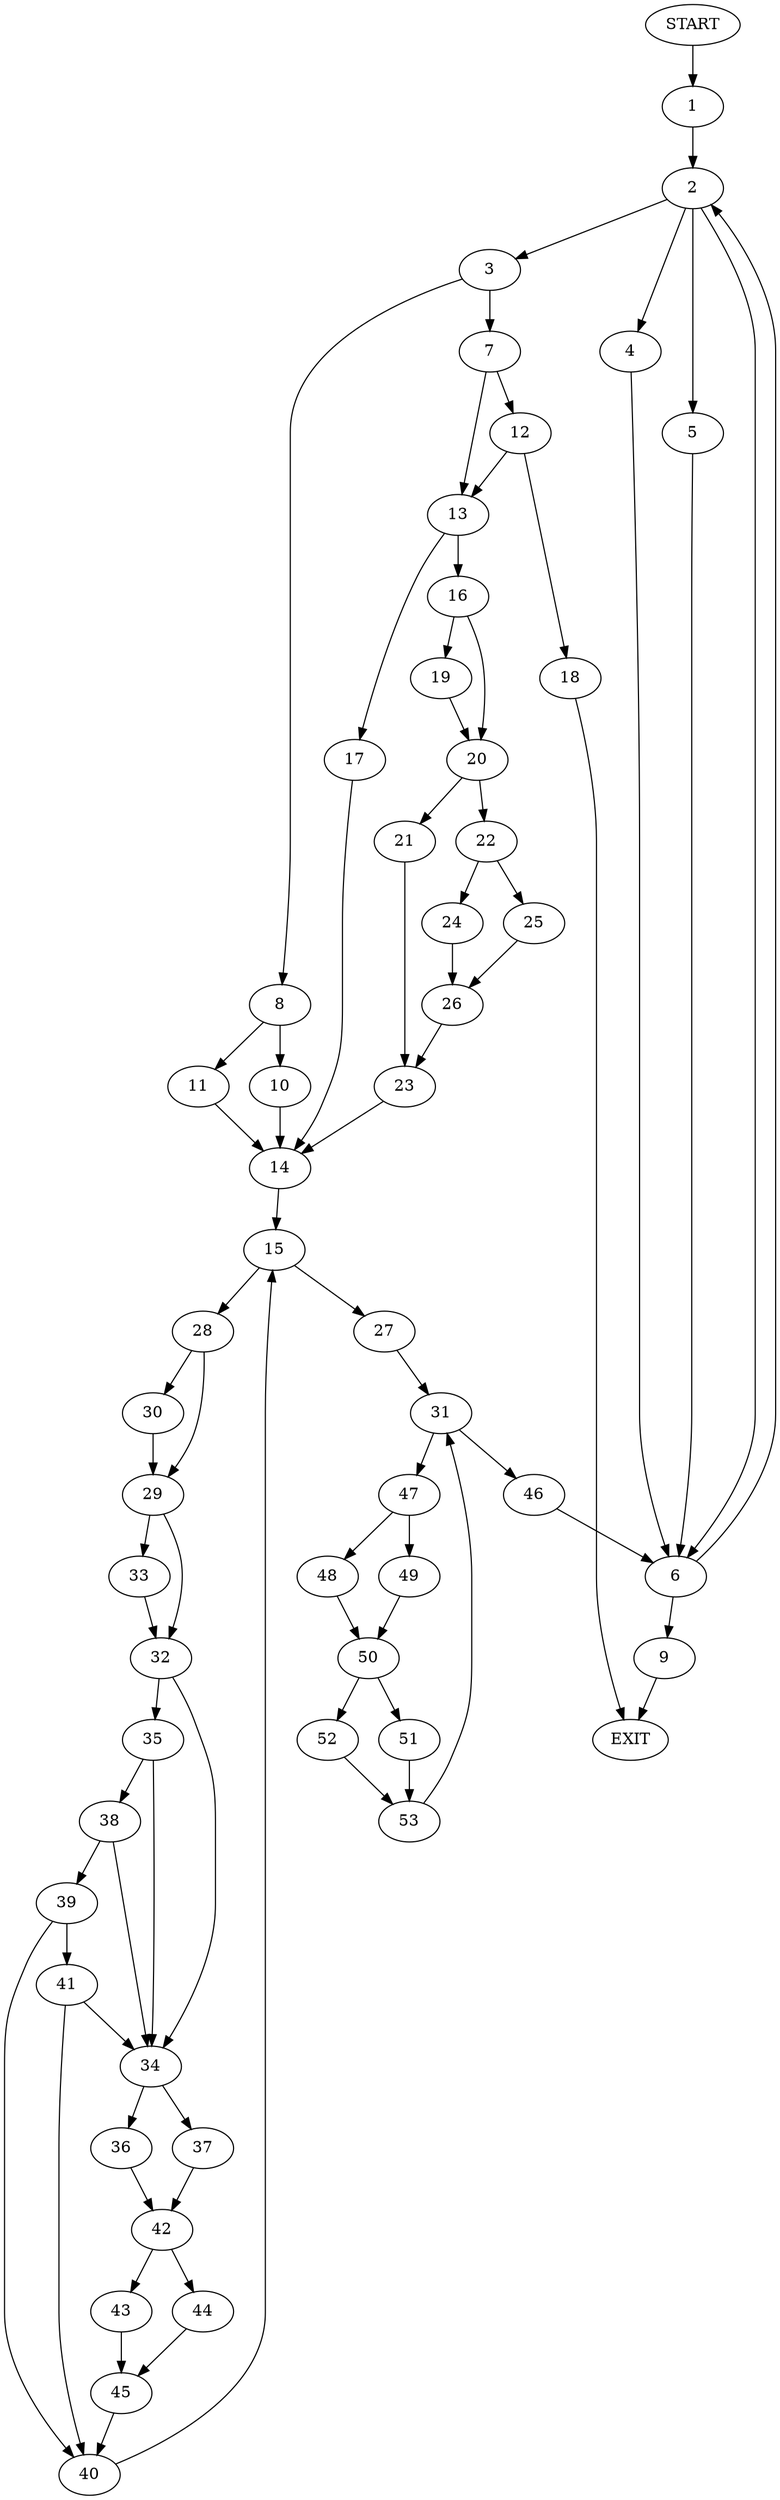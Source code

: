 digraph {
0 [label="START"]
54 [label="EXIT"]
0 -> 1
1 -> 2
2 -> 3
2 -> 4
2 -> 5
2 -> 6
5 -> 6
4 -> 6
3 -> 7
3 -> 8
6 -> 9
6 -> 2
8 -> 10
8 -> 11
7 -> 12
7 -> 13
10 -> 14
11 -> 14
14 -> 15
13 -> 16
13 -> 17
12 -> 13
12 -> 18
18 -> 54
16 -> 19
16 -> 20
17 -> 14
20 -> 21
20 -> 22
19 -> 20
21 -> 23
22 -> 24
22 -> 25
24 -> 26
25 -> 26
26 -> 23
23 -> 14
15 -> 27
15 -> 28
28 -> 29
28 -> 30
27 -> 31
30 -> 29
29 -> 32
29 -> 33
32 -> 34
32 -> 35
33 -> 32
34 -> 36
34 -> 37
35 -> 34
35 -> 38
38 -> 34
38 -> 39
39 -> 40
39 -> 41
40 -> 15
41 -> 40
41 -> 34
37 -> 42
36 -> 42
42 -> 43
42 -> 44
44 -> 45
43 -> 45
45 -> 40
31 -> 46
31 -> 47
46 -> 6
47 -> 48
47 -> 49
48 -> 50
49 -> 50
50 -> 51
50 -> 52
51 -> 53
52 -> 53
53 -> 31
9 -> 54
}
